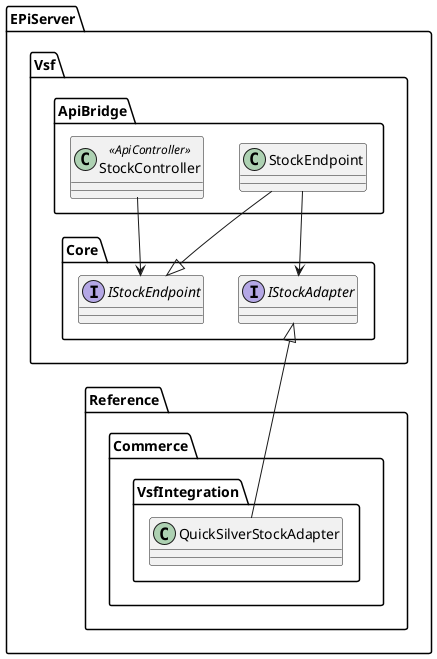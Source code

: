 @startuml

package EPiServer.Vsf.Core {
    interface IStockEndpoint
    interface IStockAdapter
}

package EPiServer.Vsf.ApiBridge {
    class StockController <<ApiController>>
    class StockEndpoint
}

package EPiServer.Reference.Commerce.VsfIntegration {
    class QuickSilverStockAdapter
}

StockEndpoint -up-|> IStockEndpoint
QuickSilverStockAdapter -up-|> IStockAdapter
StockController --> IStockEndpoint
StockEndpoint --> IStockAdapter
@enduml
